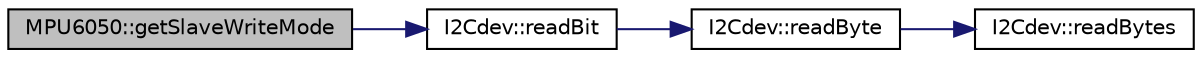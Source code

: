 digraph "MPU6050::getSlaveWriteMode"
{
  edge [fontname="Helvetica",fontsize="10",labelfontname="Helvetica",labelfontsize="10"];
  node [fontname="Helvetica",fontsize="10",shape=record];
  rankdir="LR";
  Node491 [label="MPU6050::getSlaveWriteMode",height=0.2,width=0.4,color="black", fillcolor="grey75", style="filled", fontcolor="black"];
  Node491 -> Node492 [color="midnightblue",fontsize="10",style="solid",fontname="Helvetica"];
  Node492 [label="I2Cdev::readBit",height=0.2,width=0.4,color="black", fillcolor="white", style="filled",URL="$class_i2_cdev.html#a9f104431c59658432e8b2f02c3e1acd6",tooltip="Read a single bit from an 8-bit device register. "];
  Node492 -> Node493 [color="midnightblue",fontsize="10",style="solid",fontname="Helvetica"];
  Node493 [label="I2Cdev::readByte",height=0.2,width=0.4,color="black", fillcolor="white", style="filled",URL="$class_i2_cdev.html#aef1db446b45660c6631fc780278ac366",tooltip="Read single byte from an 8-bit device register. "];
  Node493 -> Node494 [color="midnightblue",fontsize="10",style="solid",fontname="Helvetica"];
  Node494 [label="I2Cdev::readBytes",height=0.2,width=0.4,color="black", fillcolor="white", style="filled",URL="$class_i2_cdev.html#ae1eed9468ce4653e080bfd8481d2ac88",tooltip="Read multiple bytes from an 8-bit device register. "];
}
